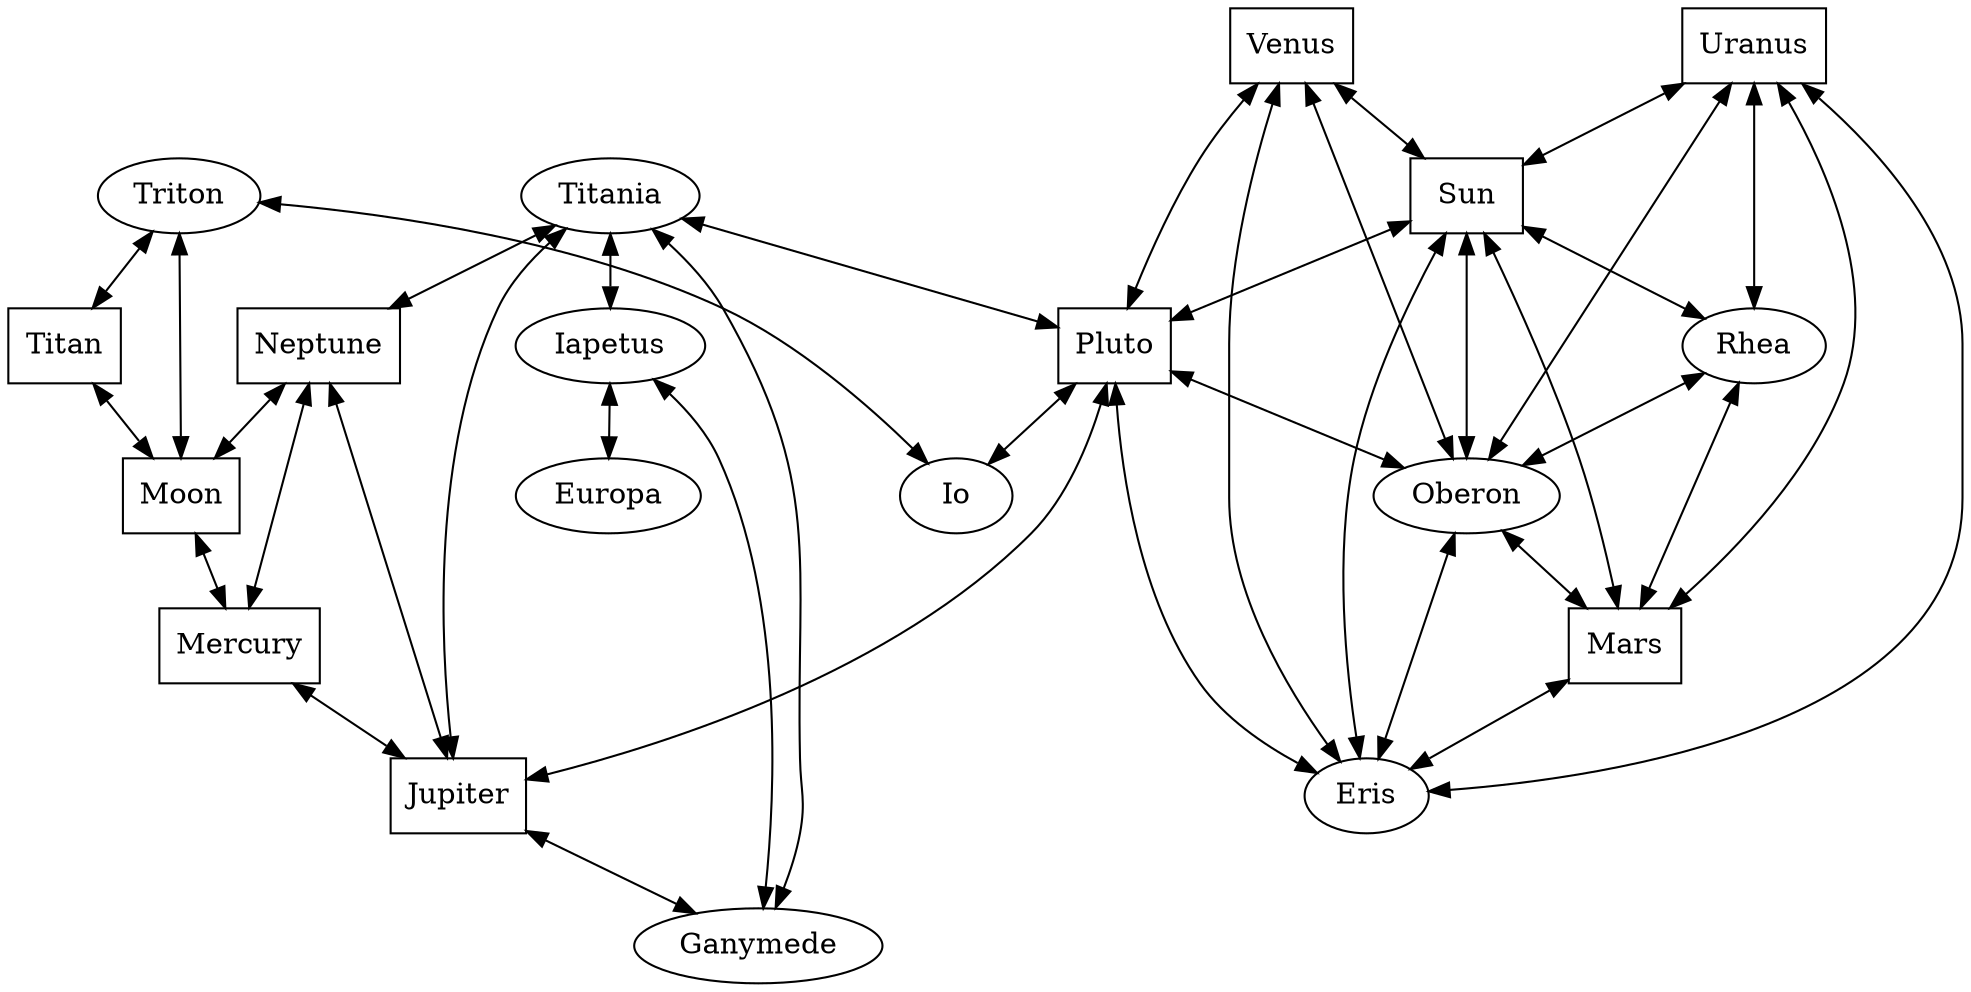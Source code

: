 digraph G {
  Neptune [fillcolor="#0003E8", label="Neptune", shape=box, ];
  Mercury [fillcolor="#0003E8", label="Mercury", shape=box, ];
  Uranus [fillcolor="#0003E8", label="Uranus", shape=box, ];
  Titan [fillcolor="#0003E8", label="Titan", shape=box, ];
  Moon [fillcolor="#0003E8", label="Moon", shape=box, ];
  Sun [fillcolor="#0003E8", label="Sun", shape=box, ];
  Venus [fillcolor="#0003E8", label="Venus", shape=box, ];
  Jupiter [fillcolor="#0003E8", label="Jupiter", shape=box, ];
  Pluto [fillcolor="#0003E8", label="Pluto", shape=box, ];
  Mars [fillcolor="#0003E8", label="Mars", shape=box, ];
  
  
  Neptune -> Jupiter [dir=both, ];
  Neptune -> Mercury [dir=both, ];
  Neptune -> Moon [dir=both, ];
  Mercury -> Jupiter [dir=both, ];
  Uranus -> Eris [dir=both, ];
  Uranus -> Mars [dir=both, ];
  Uranus -> Oberon [dir=both, ];
  Uranus -> Rhea [dir=both, ];
  Uranus -> Sun [dir=both, ];
  Rhea -> Mars [dir=both, ];
  Rhea -> Oberon [dir=both, ];
  Titan -> Moon [dir=both, ];
  Moon -> Mercury [dir=both, ];
  Sun -> Eris [dir=both, ];
  Sun -> Mars [dir=both, ];
  Sun -> Oberon [dir=both, ];
  Sun -> Pluto [dir=both, ];
  Sun -> Rhea [dir=both, ];
  Oberon -> Eris [dir=both, ];
  Oberon -> Mars [dir=both, ];
  Venus -> Eris [dir=both, ];
  Venus -> Oberon [dir=both, ];
  Venus -> Pluto [dir=both, ];
  Venus -> Sun [dir=both, ];
  Iapetus -> Europa [dir=both, ];
  Iapetus -> Ganymede [dir=both, ];
  Titania -> Ganymede [dir=both, ];
  Titania -> Iapetus [dir=both, ];
  Titania -> Jupiter [dir=both, ];
  Titania -> Neptune [dir=both, ];
  Titania -> Pluto [dir=both, ];
  Jupiter -> Ganymede [dir=both, ];
  Pluto -> Eris [dir=both, ];
  Pluto -> Io [dir=both, ];
  Pluto -> Jupiter [dir=both, ];
  Pluto -> Oberon [dir=both, ];
  Mars -> Eris [dir=both, ];
  Triton -> Io [dir=both, ];
  Triton -> Moon [dir=both, ];
  Triton -> Titan [dir=both, ];
  
  }